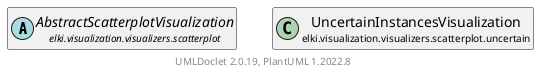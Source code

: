 @startuml
    remove .*\.(Instance|Par|Parameterizer|Factory)$
    set namespaceSeparator none
    hide empty fields
    hide empty methods

    class "<size:14>UncertainInstancesVisualization.Instance\n<size:10>elki.visualization.visualizers.scatterplot.uncertain" as elki.visualization.visualizers.scatterplot.uncertain.UncertainInstancesVisualization.Instance [[UncertainInstancesVisualization.Instance.html]] {
        {static} +CSS_CLASS: String
        +Instance(VisualizerContext, VisualizationTask, VisualizationPlot, double, double, Projection)
        +fullRedraw(): void
    }

    abstract class "<size:14>AbstractScatterplotVisualization\n<size:10>elki.visualization.visualizers.scatterplot" as elki.visualization.visualizers.scatterplot.AbstractScatterplotVisualization [[../AbstractScatterplotVisualization.html]]
    class "<size:14>UncertainInstancesVisualization\n<size:10>elki.visualization.visualizers.scatterplot.uncertain" as elki.visualization.visualizers.scatterplot.uncertain.UncertainInstancesVisualization [[UncertainInstancesVisualization.html]]

    elki.visualization.visualizers.scatterplot.AbstractScatterplotVisualization <|-- elki.visualization.visualizers.scatterplot.uncertain.UncertainInstancesVisualization.Instance
    elki.visualization.visualizers.scatterplot.uncertain.UncertainInstancesVisualization +-- elki.visualization.visualizers.scatterplot.uncertain.UncertainInstancesVisualization.Instance

    center footer UMLDoclet 2.0.19, PlantUML 1.2022.8
@enduml
